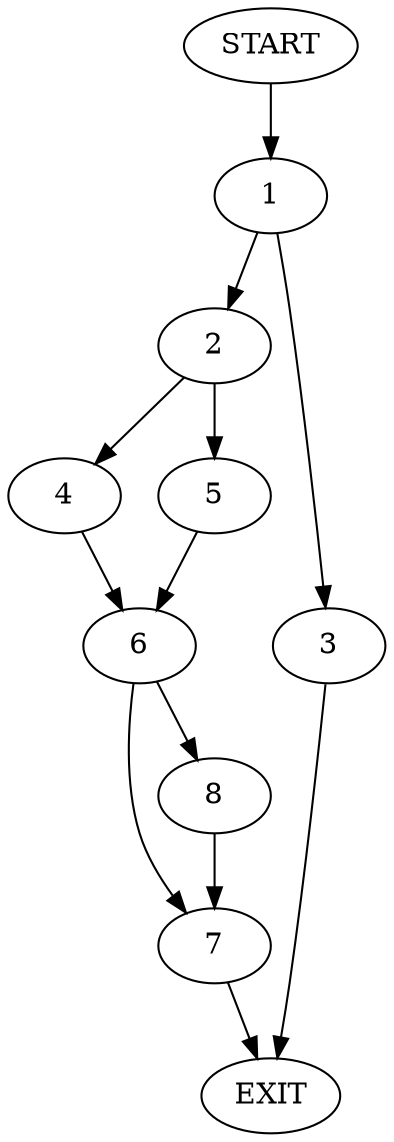 digraph {
0 [label="START"]
9 [label="EXIT"]
0 -> 1
1 -> 2
1 -> 3
2 -> 4
2 -> 5
3 -> 9
5 -> 6
4 -> 6
6 -> 7
6 -> 8
8 -> 7
7 -> 9
}

